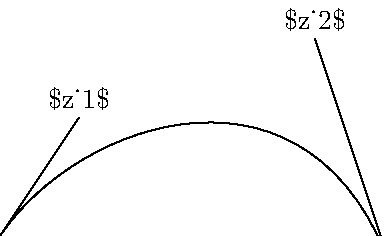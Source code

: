 beginfig(0)

z1=origin;
z2=(1cm, 1.5cm);
z3=(4cm, 2.5cm);
z4=(5cm, -.5cm);

draw z1--z2 withpen tinypen withcolor .5orange;
draw z3--z4 withpen tinypen withcolor .5orange;
draw z1..controls z2 and z3..z4 withpen boldpen;

markdot.circle(z1) fg=>orange;
markdot.circle(z2) fg=>orange;
markdot.circle(z3) fg=>orange;
markdot.circle(z4) fg=>orange;

label.bot("$z_0$", z1);
label.top("$z_1$", z2);
label.top("$z_2$", z3);
label.bot("$z_3$", z4);

endfig
